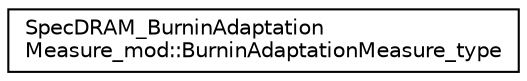digraph "Graphical Class Hierarchy"
{
 // LATEX_PDF_SIZE
  edge [fontname="Helvetica",fontsize="10",labelfontname="Helvetica",labelfontsize="10"];
  node [fontname="Helvetica",fontsize="10",shape=record];
  rankdir="LR";
  Node0 [label="SpecDRAM_BurninAdaptation\lMeasure_mod::BurninAdaptationMeasure_type",height=0.2,width=0.4,color="black", fillcolor="white", style="filled",URL="$structSpecDRAM__BurninAdaptationMeasure__mod_1_1BurninAdaptationMeasure__type.html",tooltip=" "];
}
